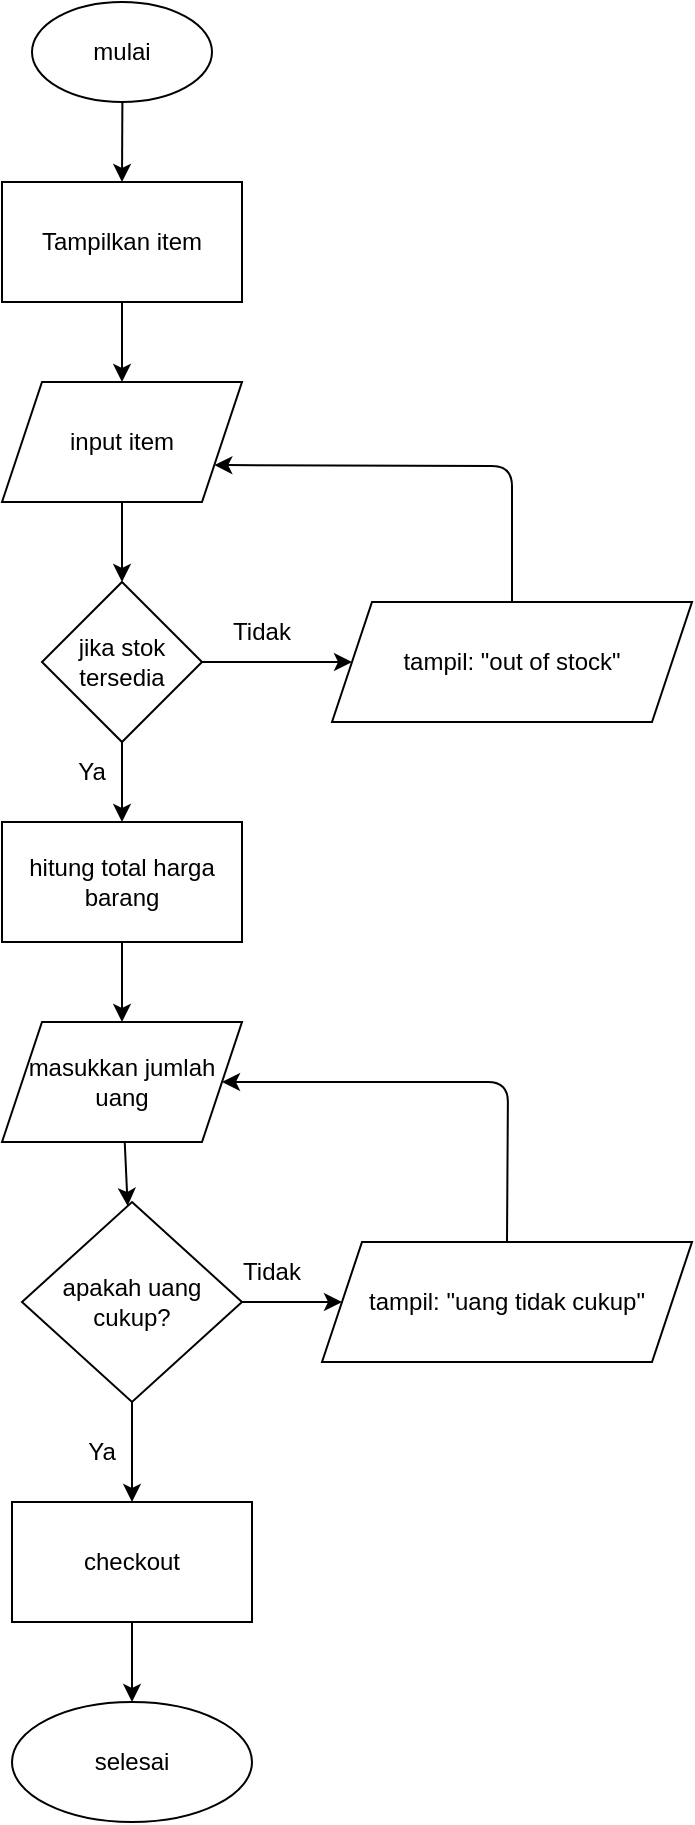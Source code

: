 <mxfile>
    <diagram id="AmlLgAn_kecFootKwRMr" name="Page-1">
        <mxGraphModel dx="1910" dy="918" grid="1" gridSize="10" guides="1" tooltips="1" connect="1" arrows="1" fold="1" page="1" pageScale="1" pageWidth="850" pageHeight="1100" math="0" shadow="0">
            <root>
                <mxCell id="0"/>
                <mxCell id="1" parent="0"/>
                <mxCell id="2" value="" style="edgeStyle=none;html=1;" edge="1" parent="1" source="3" target="5">
                    <mxGeometry relative="1" as="geometry"/>
                </mxCell>
                <mxCell id="3" value="mulai" style="ellipse;whiteSpace=wrap;html=1;" vertex="1" parent="1">
                    <mxGeometry x="350" y="90" width="90" height="50" as="geometry"/>
                </mxCell>
                <mxCell id="4" value="" style="edgeStyle=none;html=1;" edge="1" parent="1" source="5" target="7">
                    <mxGeometry relative="1" as="geometry"/>
                </mxCell>
                <mxCell id="5" value="Tampilkan item" style="whiteSpace=wrap;html=1;" vertex="1" parent="1">
                    <mxGeometry x="335" y="180" width="120" height="60" as="geometry"/>
                </mxCell>
                <mxCell id="6" value="" style="edgeStyle=none;html=1;" edge="1" parent="1" source="7" target="10">
                    <mxGeometry relative="1" as="geometry"/>
                </mxCell>
                <mxCell id="7" value="input item" style="shape=parallelogram;perimeter=parallelogramPerimeter;whiteSpace=wrap;html=1;fixedSize=1;" vertex="1" parent="1">
                    <mxGeometry x="335" y="280" width="120" height="60" as="geometry"/>
                </mxCell>
                <mxCell id="8" value="" style="edgeStyle=none;html=1;" edge="1" parent="1" source="10" target="12">
                    <mxGeometry relative="1" as="geometry"/>
                </mxCell>
                <mxCell id="9" value="" style="edgeStyle=none;html=1;entryX=0;entryY=0.5;entryDx=0;entryDy=0;" edge="1" parent="1" source="10" target="27">
                    <mxGeometry relative="1" as="geometry">
                        <mxPoint x="495" y="420" as="targetPoint"/>
                    </mxGeometry>
                </mxCell>
                <mxCell id="10" value="jika stok tersedia" style="rhombus;whiteSpace=wrap;html=1;" vertex="1" parent="1">
                    <mxGeometry x="355" y="380" width="80" height="80" as="geometry"/>
                </mxCell>
                <mxCell id="11" value="" style="edgeStyle=none;html=1;" edge="1" parent="1" source="12" target="16">
                    <mxGeometry relative="1" as="geometry"/>
                </mxCell>
                <mxCell id="12" value="hitung total harga barang" style="whiteSpace=wrap;html=1;" vertex="1" parent="1">
                    <mxGeometry x="335" y="500" width="120" height="60" as="geometry"/>
                </mxCell>
                <mxCell id="13" value="Ya" style="text;html=1;strokeColor=none;fillColor=none;align=center;verticalAlign=middle;whiteSpace=wrap;rounded=0;" vertex="1" parent="1">
                    <mxGeometry x="350" y="460" width="60" height="30" as="geometry"/>
                </mxCell>
                <mxCell id="14" value="Tidak" style="text;html=1;strokeColor=none;fillColor=none;align=center;verticalAlign=middle;whiteSpace=wrap;rounded=0;" vertex="1" parent="1">
                    <mxGeometry x="435" y="390" width="60" height="30" as="geometry"/>
                </mxCell>
                <mxCell id="15" value="" style="edgeStyle=none;html=1;" edge="1" parent="1" source="16" target="19">
                    <mxGeometry relative="1" as="geometry"/>
                </mxCell>
                <mxCell id="16" value="masukkan jumlah uang" style="shape=parallelogram;perimeter=parallelogramPerimeter;whiteSpace=wrap;html=1;fixedSize=1;" vertex="1" parent="1">
                    <mxGeometry x="335" y="600" width="120" height="60" as="geometry"/>
                </mxCell>
                <mxCell id="17" value="" style="edgeStyle=none;html=1;" edge="1" parent="1" source="19" target="21">
                    <mxGeometry relative="1" as="geometry"/>
                </mxCell>
                <mxCell id="18" value="" style="edgeStyle=none;html=1;" edge="1" parent="1" source="19" target="23">
                    <mxGeometry relative="1" as="geometry"/>
                </mxCell>
                <mxCell id="19" value="apakah uang cukup?" style="rhombus;whiteSpace=wrap;html=1;" vertex="1" parent="1">
                    <mxGeometry x="345" y="690" width="110" height="100" as="geometry"/>
                </mxCell>
                <mxCell id="20" style="edgeStyle=none;html=1;exitX=0.5;exitY=0;exitDx=0;exitDy=0;entryX=1;entryY=0.5;entryDx=0;entryDy=0;" edge="1" parent="1" source="21" target="16">
                    <mxGeometry relative="1" as="geometry">
                        <mxPoint x="588" y="630" as="targetPoint"/>
                        <Array as="points">
                            <mxPoint x="588" y="630"/>
                        </Array>
                    </mxGeometry>
                </mxCell>
                <mxCell id="21" value="tampil: &quot;uang tidak cukup&quot;" style="shape=parallelogram;perimeter=parallelogramPerimeter;whiteSpace=wrap;html=1;fixedSize=1;" vertex="1" parent="1">
                    <mxGeometry x="495" y="710" width="185" height="60" as="geometry"/>
                </mxCell>
                <mxCell id="22" value="" style="edgeStyle=none;html=1;" edge="1" parent="1" source="23" target="24">
                    <mxGeometry relative="1" as="geometry"/>
                </mxCell>
                <mxCell id="23" value="checkout" style="whiteSpace=wrap;html=1;" vertex="1" parent="1">
                    <mxGeometry x="340" y="840" width="120" height="60" as="geometry"/>
                </mxCell>
                <mxCell id="24" value="selesai" style="ellipse;whiteSpace=wrap;html=1;" vertex="1" parent="1">
                    <mxGeometry x="340" y="940" width="120" height="60" as="geometry"/>
                </mxCell>
                <mxCell id="25" value="Tidak" style="text;html=1;strokeColor=none;fillColor=none;align=center;verticalAlign=middle;whiteSpace=wrap;rounded=0;" vertex="1" parent="1">
                    <mxGeometry x="440" y="710" width="60" height="30" as="geometry"/>
                </mxCell>
                <mxCell id="26" value="Ya" style="text;html=1;strokeColor=none;fillColor=none;align=center;verticalAlign=middle;whiteSpace=wrap;rounded=0;" vertex="1" parent="1">
                    <mxGeometry x="355" y="800" width="60" height="30" as="geometry"/>
                </mxCell>
                <mxCell id="27" value="tampil: &quot;out of stock&quot;" style="shape=parallelogram;perimeter=parallelogramPerimeter;whiteSpace=wrap;html=1;fixedSize=1;" vertex="1" parent="1">
                    <mxGeometry x="500" y="390" width="180" height="60" as="geometry"/>
                </mxCell>
                <mxCell id="28" value="" style="endArrow=classic;html=1;exitX=0.5;exitY=0;exitDx=0;exitDy=0;entryX=1;entryY=0.75;entryDx=0;entryDy=0;" edge="1" parent="1" source="27" target="7">
                    <mxGeometry width="50" height="50" relative="1" as="geometry">
                        <mxPoint x="560" y="380" as="sourcePoint"/>
                        <mxPoint x="560" y="310" as="targetPoint"/>
                        <Array as="points">
                            <mxPoint x="590" y="322"/>
                        </Array>
                    </mxGeometry>
                </mxCell>
            </root>
        </mxGraphModel>
    </diagram>
</mxfile>